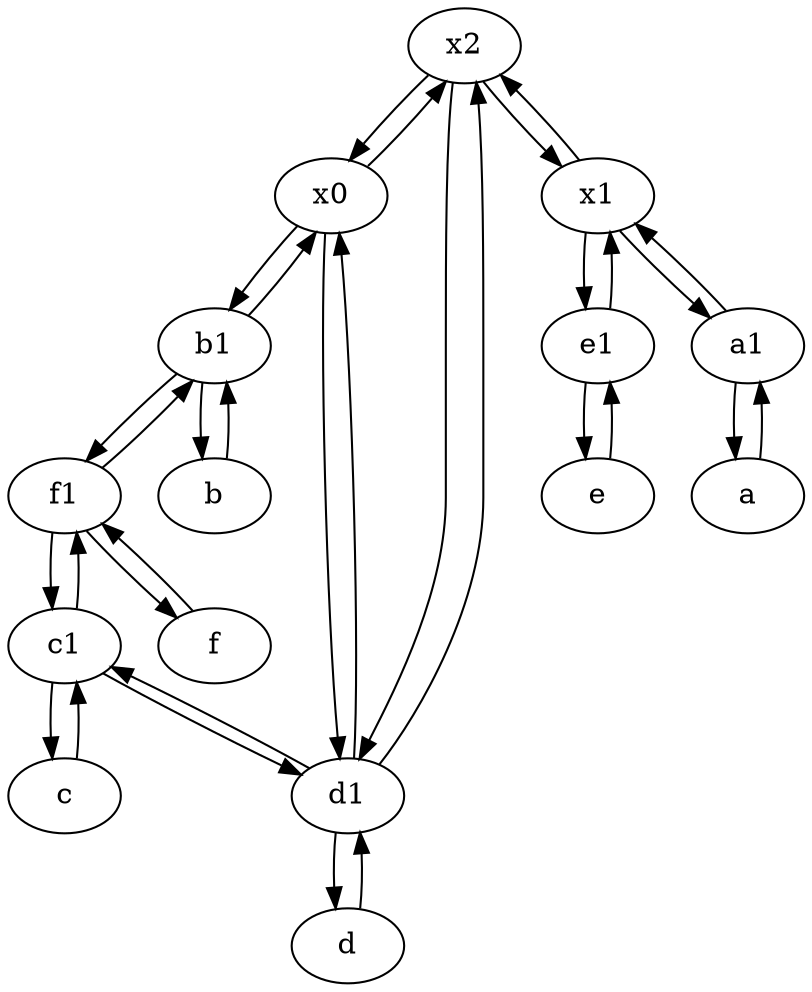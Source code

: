 digraph  {
	x2;
	b [pos="50,20!"];
	x0;
	d1 [pos="25,30!"];
	a1 [pos="40,15!"];
	x1;
	c [pos="20,10!"];
	e [pos="30,50!"];
	b1 [pos="45,20!"];
	d [pos="20,30!"];
	f1;
	f [pos="15,45!"];
	a [pos="40,10!"];
	c1 [pos="30,15!"];
	e1 [pos="25,45!"];
	e1 -> x1;
	f1 -> c1;
	x0 -> x2;
	e -> e1;
	a1 -> x1;
	b1 -> f1;
	x1 -> a1;
	x1 -> e1;
	c -> c1;
	x1 -> x2;
	f1 -> b1;
	e1 -> e;
	f -> f1;
	c1 -> f1;
	d1 -> d;
	x2 -> x1;
	b1 -> x0;
	x2 -> d1;
	a -> a1;
	f1 -> f;
	x2 -> x0;
	d1 -> x0;
	c1 -> c;
	c1 -> d1;
	x0 -> d1;
	b -> b1;
	a1 -> a;
	d1 -> x2;
	b1 -> b;
	d1 -> c1;
	x0 -> b1;
	d -> d1;

	}